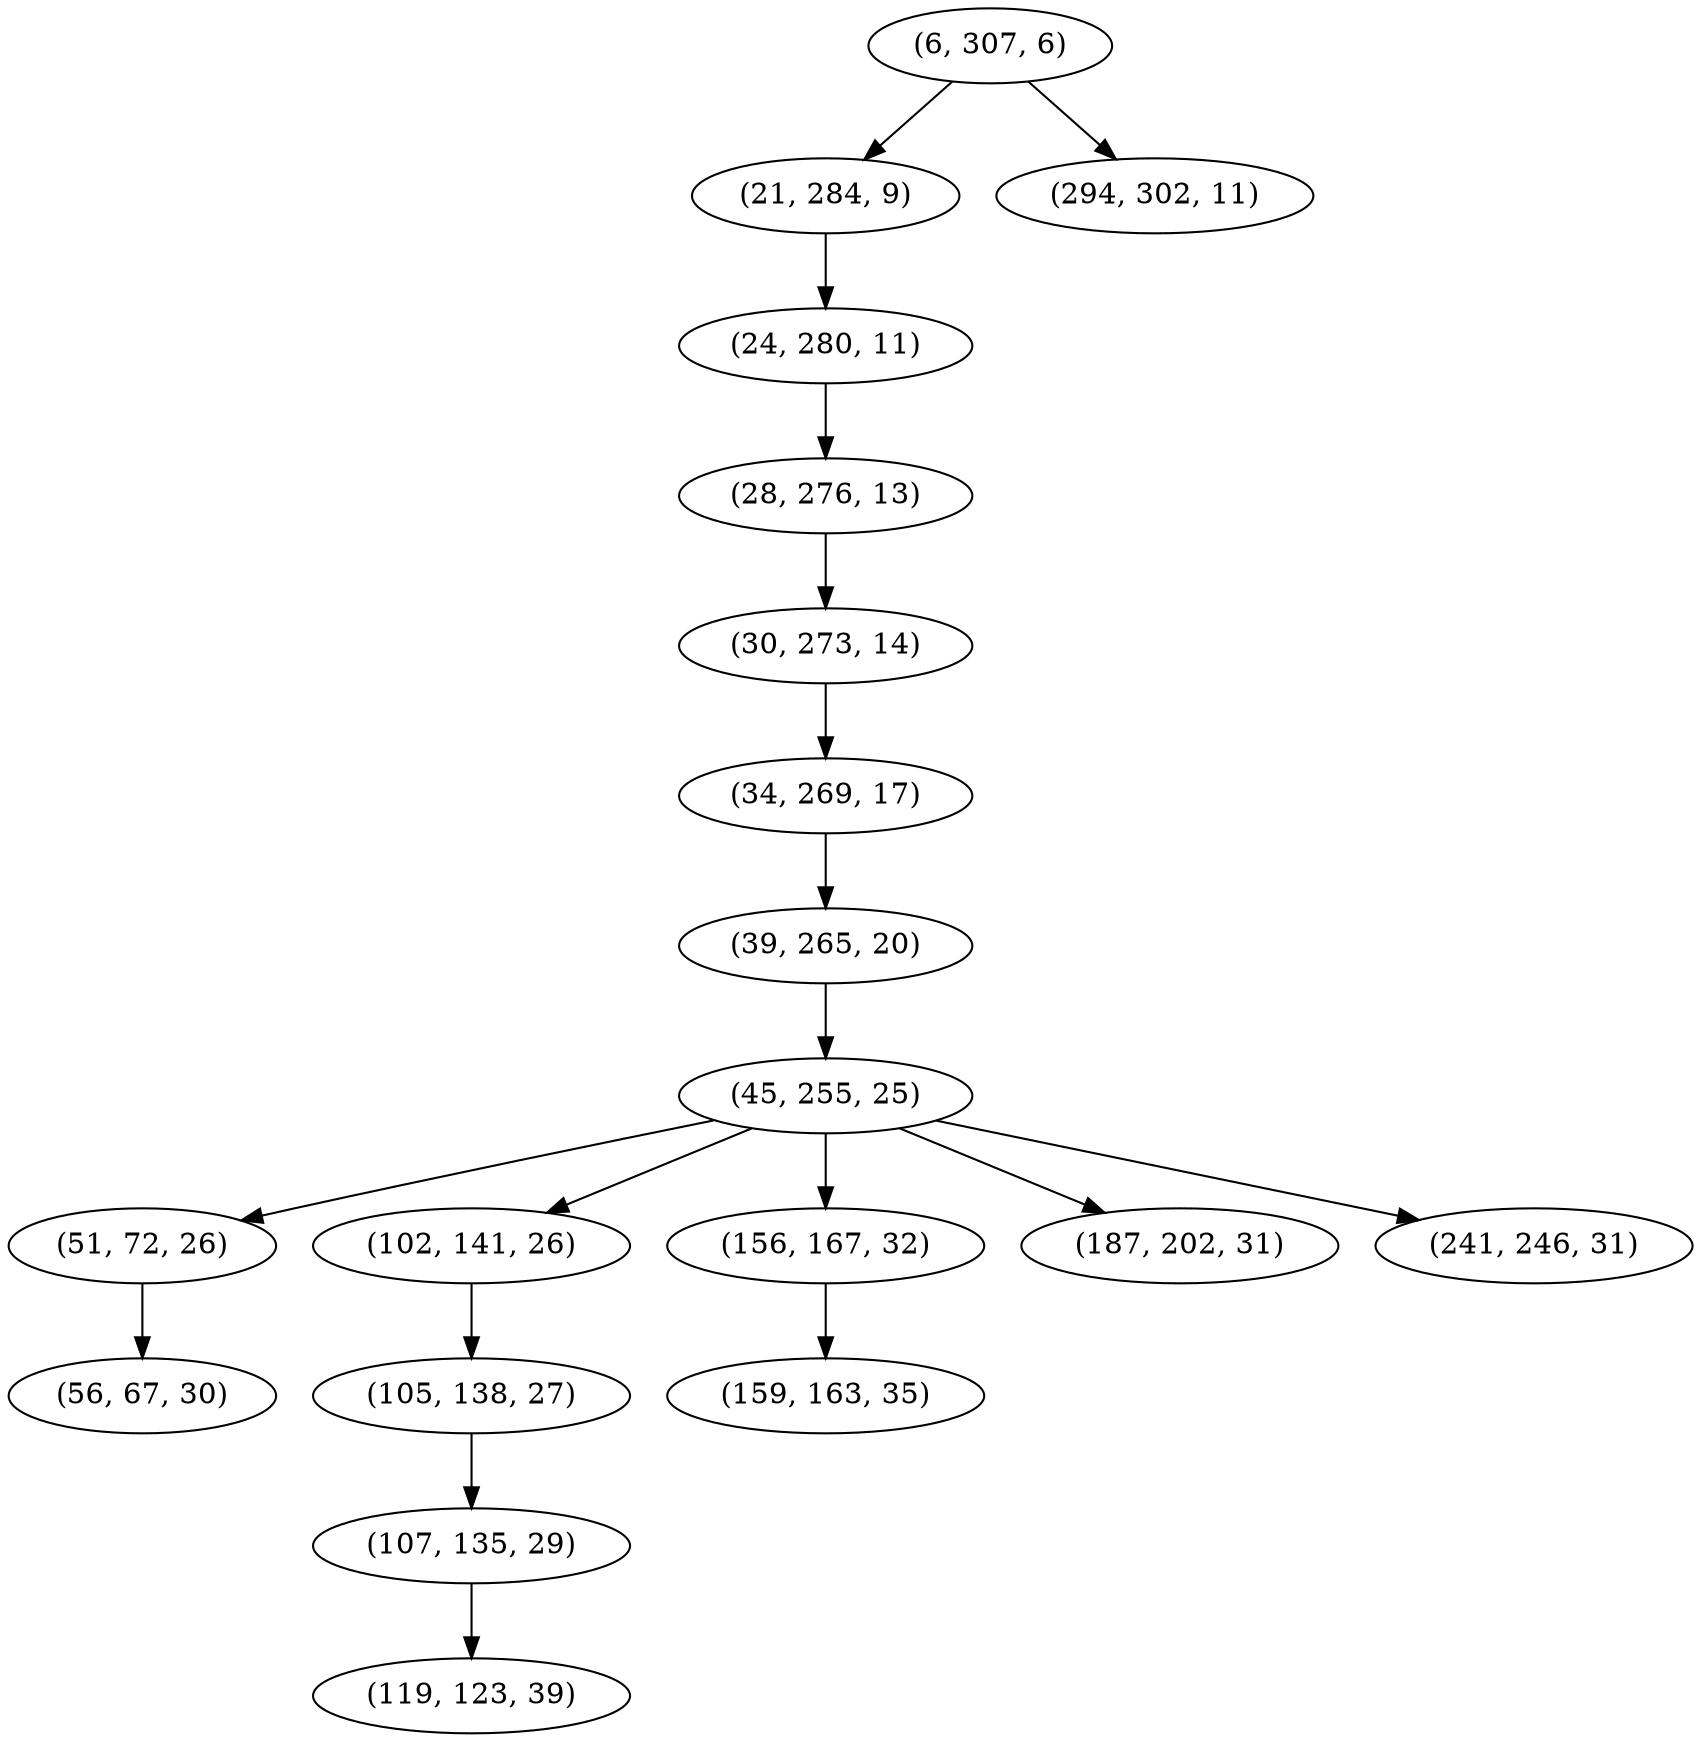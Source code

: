 digraph tree {
    "(6, 307, 6)";
    "(21, 284, 9)";
    "(24, 280, 11)";
    "(28, 276, 13)";
    "(30, 273, 14)";
    "(34, 269, 17)";
    "(39, 265, 20)";
    "(45, 255, 25)";
    "(51, 72, 26)";
    "(56, 67, 30)";
    "(102, 141, 26)";
    "(105, 138, 27)";
    "(107, 135, 29)";
    "(119, 123, 39)";
    "(156, 167, 32)";
    "(159, 163, 35)";
    "(187, 202, 31)";
    "(241, 246, 31)";
    "(294, 302, 11)";
    "(6, 307, 6)" -> "(21, 284, 9)";
    "(6, 307, 6)" -> "(294, 302, 11)";
    "(21, 284, 9)" -> "(24, 280, 11)";
    "(24, 280, 11)" -> "(28, 276, 13)";
    "(28, 276, 13)" -> "(30, 273, 14)";
    "(30, 273, 14)" -> "(34, 269, 17)";
    "(34, 269, 17)" -> "(39, 265, 20)";
    "(39, 265, 20)" -> "(45, 255, 25)";
    "(45, 255, 25)" -> "(51, 72, 26)";
    "(45, 255, 25)" -> "(102, 141, 26)";
    "(45, 255, 25)" -> "(156, 167, 32)";
    "(45, 255, 25)" -> "(187, 202, 31)";
    "(45, 255, 25)" -> "(241, 246, 31)";
    "(51, 72, 26)" -> "(56, 67, 30)";
    "(102, 141, 26)" -> "(105, 138, 27)";
    "(105, 138, 27)" -> "(107, 135, 29)";
    "(107, 135, 29)" -> "(119, 123, 39)";
    "(156, 167, 32)" -> "(159, 163, 35)";
}
